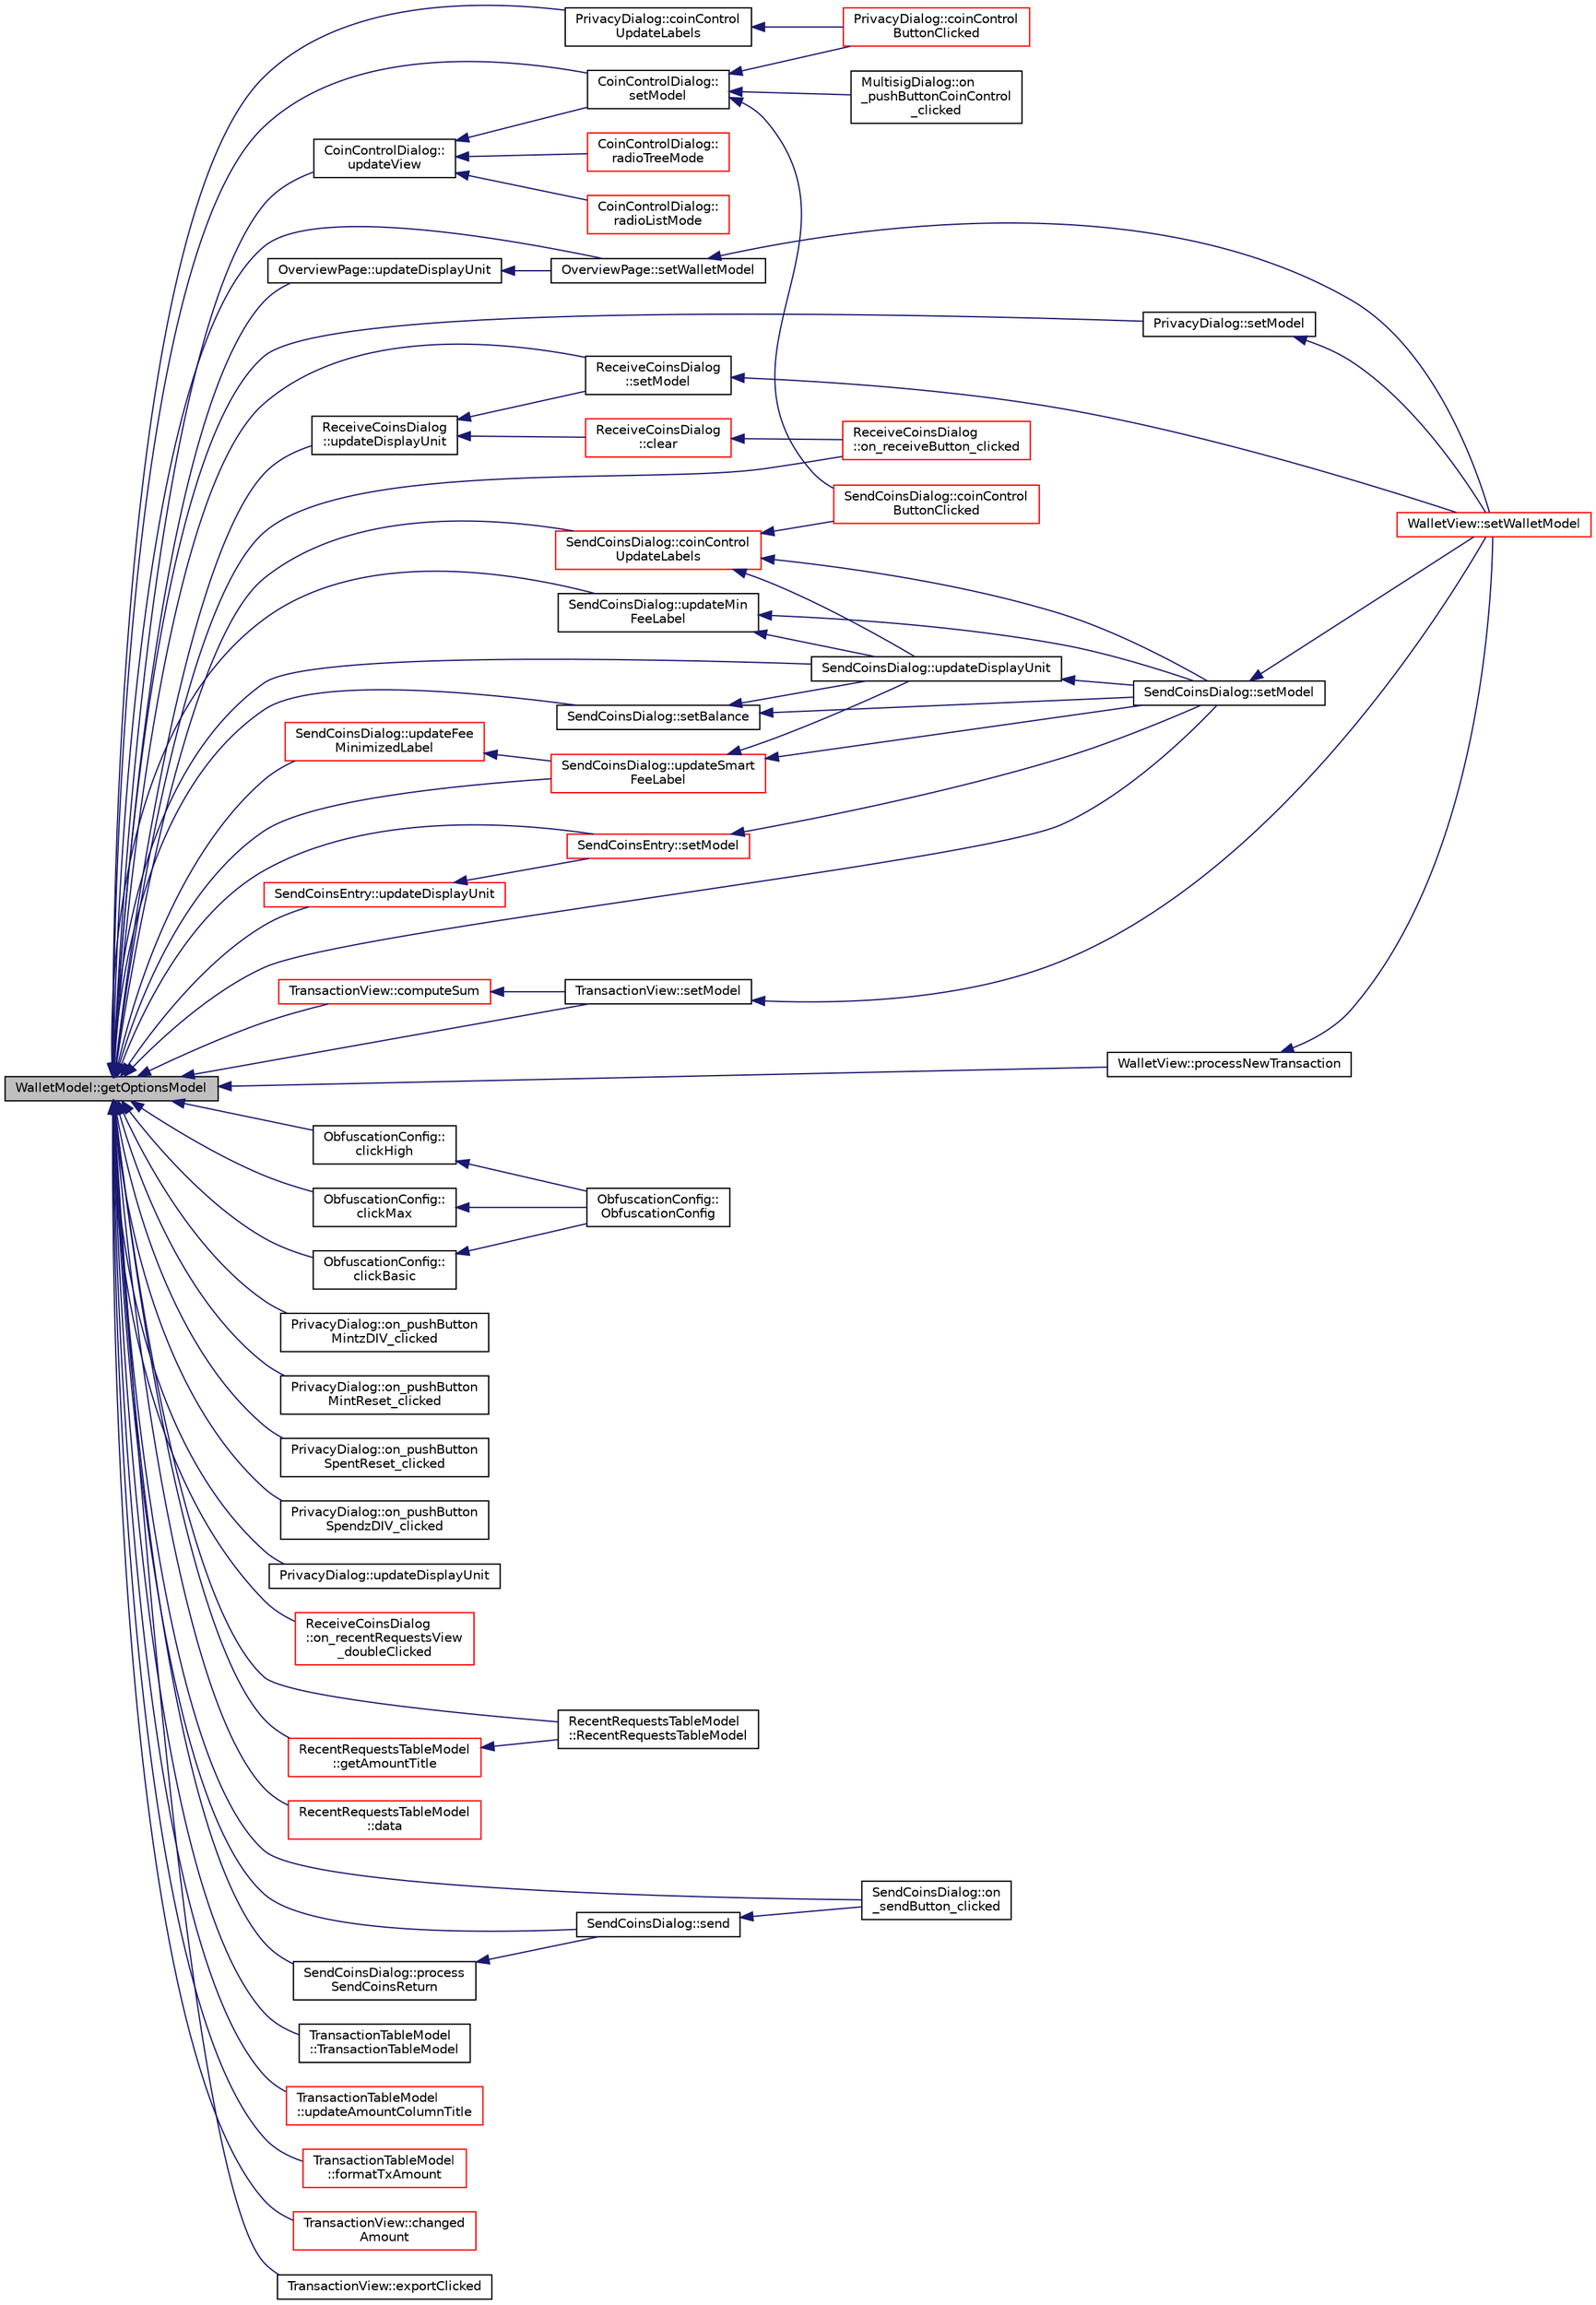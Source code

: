digraph "WalletModel::getOptionsModel"
{
  edge [fontname="Helvetica",fontsize="10",labelfontname="Helvetica",labelfontsize="10"];
  node [fontname="Helvetica",fontsize="10",shape=record];
  rankdir="LR";
  Node463 [label="WalletModel::getOptionsModel",height=0.2,width=0.4,color="black", fillcolor="grey75", style="filled", fontcolor="black"];
  Node463 -> Node464 [dir="back",color="midnightblue",fontsize="10",style="solid",fontname="Helvetica"];
  Node464 [label="CoinControlDialog::\lsetModel",height=0.2,width=0.4,color="black", fillcolor="white", style="filled",URL="$class_coin_control_dialog.html#a4c34a48574814089c54f763a22f5317a"];
  Node464 -> Node465 [dir="back",color="midnightblue",fontsize="10",style="solid",fontname="Helvetica"];
  Node465 [label="MultisigDialog::on\l_pushButtonCoinControl\l_clicked",height=0.2,width=0.4,color="black", fillcolor="white", style="filled",URL="$class_multisig_dialog.html#a3d21b360d294040f947ce6cc685dfdfa"];
  Node464 -> Node466 [dir="back",color="midnightblue",fontsize="10",style="solid",fontname="Helvetica"];
  Node466 [label="PrivacyDialog::coinControl\lButtonClicked",height=0.2,width=0.4,color="red", fillcolor="white", style="filled",URL="$class_privacy_dialog.html#a16488c5d2fb41caedb18e9a6c1a376bb"];
  Node464 -> Node468 [dir="back",color="midnightblue",fontsize="10",style="solid",fontname="Helvetica"];
  Node468 [label="SendCoinsDialog::coinControl\lButtonClicked",height=0.2,width=0.4,color="red", fillcolor="white", style="filled",URL="$class_send_coins_dialog.html#a59d757d9e4bea5b380eb480fd79cfb49"];
  Node463 -> Node470 [dir="back",color="midnightblue",fontsize="10",style="solid",fontname="Helvetica"];
  Node470 [label="CoinControlDialog::\lupdateView",height=0.2,width=0.4,color="black", fillcolor="white", style="filled",URL="$class_coin_control_dialog.html#aadea33050e5c1efd5eae8d2fcfa721f9"];
  Node470 -> Node464 [dir="back",color="midnightblue",fontsize="10",style="solid",fontname="Helvetica"];
  Node470 -> Node471 [dir="back",color="midnightblue",fontsize="10",style="solid",fontname="Helvetica"];
  Node471 [label="CoinControlDialog::\lradioTreeMode",height=0.2,width=0.4,color="red", fillcolor="white", style="filled",URL="$class_coin_control_dialog.html#a1990d478f3ffba666c358a4f1bd395ec"];
  Node470 -> Node473 [dir="back",color="midnightblue",fontsize="10",style="solid",fontname="Helvetica"];
  Node473 [label="CoinControlDialog::\lradioListMode",height=0.2,width=0.4,color="red", fillcolor="white", style="filled",URL="$class_coin_control_dialog.html#a775c6d290cb63667a434b09072094533"];
  Node463 -> Node474 [dir="back",color="midnightblue",fontsize="10",style="solid",fontname="Helvetica"];
  Node474 [label="ObfuscationConfig::\lclickBasic",height=0.2,width=0.4,color="black", fillcolor="white", style="filled",URL="$class_obfuscation_config.html#a4478e4438f798594008561b4247a339a"];
  Node474 -> Node475 [dir="back",color="midnightblue",fontsize="10",style="solid",fontname="Helvetica"];
  Node475 [label="ObfuscationConfig::\lObfuscationConfig",height=0.2,width=0.4,color="black", fillcolor="white", style="filled",URL="$class_obfuscation_config.html#ac94fd63ade751965b53de75df22aa499"];
  Node463 -> Node476 [dir="back",color="midnightblue",fontsize="10",style="solid",fontname="Helvetica"];
  Node476 [label="ObfuscationConfig::\lclickHigh",height=0.2,width=0.4,color="black", fillcolor="white", style="filled",URL="$class_obfuscation_config.html#ae40f0c381cdbd7af0bdf9690243a6fa7"];
  Node476 -> Node475 [dir="back",color="midnightblue",fontsize="10",style="solid",fontname="Helvetica"];
  Node463 -> Node477 [dir="back",color="midnightblue",fontsize="10",style="solid",fontname="Helvetica"];
  Node477 [label="ObfuscationConfig::\lclickMax",height=0.2,width=0.4,color="black", fillcolor="white", style="filled",URL="$class_obfuscation_config.html#a3ed9f33f928a0833534235ddae5ed95c"];
  Node477 -> Node475 [dir="back",color="midnightblue",fontsize="10",style="solid",fontname="Helvetica"];
  Node463 -> Node478 [dir="back",color="midnightblue",fontsize="10",style="solid",fontname="Helvetica"];
  Node478 [label="OverviewPage::setWalletModel",height=0.2,width=0.4,color="black", fillcolor="white", style="filled",URL="$class_overview_page.html#a2ed52a3a87e9c74fee38fa873c9bc71f"];
  Node478 -> Node479 [dir="back",color="midnightblue",fontsize="10",style="solid",fontname="Helvetica"];
  Node479 [label="WalletView::setWalletModel",height=0.2,width=0.4,color="red", fillcolor="white", style="filled",URL="$class_wallet_view.html#a0a37ff693a4f9c1e5ddc23f9cd3913be",tooltip="Set the wallet model. "];
  Node463 -> Node481 [dir="back",color="midnightblue",fontsize="10",style="solid",fontname="Helvetica"];
  Node481 [label="OverviewPage::updateDisplayUnit",height=0.2,width=0.4,color="black", fillcolor="white", style="filled",URL="$class_overview_page.html#a03f19b9afd9af4b72d9bba7b0c7cf900"];
  Node481 -> Node478 [dir="back",color="midnightblue",fontsize="10",style="solid",fontname="Helvetica"];
  Node463 -> Node482 [dir="back",color="midnightblue",fontsize="10",style="solid",fontname="Helvetica"];
  Node482 [label="PrivacyDialog::setModel",height=0.2,width=0.4,color="black", fillcolor="white", style="filled",URL="$class_privacy_dialog.html#a7a2e2a84934e59ff1ff88de325036472"];
  Node482 -> Node479 [dir="back",color="midnightblue",fontsize="10",style="solid",fontname="Helvetica"];
  Node463 -> Node483 [dir="back",color="midnightblue",fontsize="10",style="solid",fontname="Helvetica"];
  Node483 [label="PrivacyDialog::on_pushButton\lMintzDIV_clicked",height=0.2,width=0.4,color="black", fillcolor="white", style="filled",URL="$class_privacy_dialog.html#aa6bb4499ed540ba38114032bffc40249"];
  Node463 -> Node484 [dir="back",color="midnightblue",fontsize="10",style="solid",fontname="Helvetica"];
  Node484 [label="PrivacyDialog::on_pushButton\lMintReset_clicked",height=0.2,width=0.4,color="black", fillcolor="white", style="filled",URL="$class_privacy_dialog.html#a1a50924516087ce5810b2b2831567a31"];
  Node463 -> Node485 [dir="back",color="midnightblue",fontsize="10",style="solid",fontname="Helvetica"];
  Node485 [label="PrivacyDialog::on_pushButton\lSpentReset_clicked",height=0.2,width=0.4,color="black", fillcolor="white", style="filled",URL="$class_privacy_dialog.html#a4bbf07a37a93225e0ef7806d77ff3264"];
  Node463 -> Node486 [dir="back",color="midnightblue",fontsize="10",style="solid",fontname="Helvetica"];
  Node486 [label="PrivacyDialog::on_pushButton\lSpendzDIV_clicked",height=0.2,width=0.4,color="black", fillcolor="white", style="filled",URL="$class_privacy_dialog.html#accc35c0dac26d3f1bb94c83ae75e317b"];
  Node463 -> Node487 [dir="back",color="midnightblue",fontsize="10",style="solid",fontname="Helvetica"];
  Node487 [label="PrivacyDialog::coinControl\lUpdateLabels",height=0.2,width=0.4,color="black", fillcolor="white", style="filled",URL="$class_privacy_dialog.html#a721730d9cef00052728718f55bbf80d3"];
  Node487 -> Node466 [dir="back",color="midnightblue",fontsize="10",style="solid",fontname="Helvetica"];
  Node463 -> Node488 [dir="back",color="midnightblue",fontsize="10",style="solid",fontname="Helvetica"];
  Node488 [label="PrivacyDialog::updateDisplayUnit",height=0.2,width=0.4,color="black", fillcolor="white", style="filled",URL="$class_privacy_dialog.html#adad34954480b4f17fa84c5c68138483b"];
  Node463 -> Node489 [dir="back",color="midnightblue",fontsize="10",style="solid",fontname="Helvetica"];
  Node489 [label="ReceiveCoinsDialog\l::setModel",height=0.2,width=0.4,color="black", fillcolor="white", style="filled",URL="$class_receive_coins_dialog.html#a856e5bbe280d792004e97e703f42c7f8"];
  Node489 -> Node479 [dir="back",color="midnightblue",fontsize="10",style="solid",fontname="Helvetica"];
  Node463 -> Node490 [dir="back",color="midnightblue",fontsize="10",style="solid",fontname="Helvetica"];
  Node490 [label="ReceiveCoinsDialog\l::updateDisplayUnit",height=0.2,width=0.4,color="black", fillcolor="white", style="filled",URL="$class_receive_coins_dialog.html#a19eca7743c5326eee821bb8c0af234bb"];
  Node490 -> Node489 [dir="back",color="midnightblue",fontsize="10",style="solid",fontname="Helvetica"];
  Node490 -> Node491 [dir="back",color="midnightblue",fontsize="10",style="solid",fontname="Helvetica"];
  Node491 [label="ReceiveCoinsDialog\l::clear",height=0.2,width=0.4,color="red", fillcolor="white", style="filled",URL="$class_receive_coins_dialog.html#aaea0511f0ab43f1d2b23f8684d1edfc3"];
  Node491 -> Node495 [dir="back",color="midnightblue",fontsize="10",style="solid",fontname="Helvetica"];
  Node495 [label="ReceiveCoinsDialog\l::on_receiveButton_clicked",height=0.2,width=0.4,color="red", fillcolor="white", style="filled",URL="$class_receive_coins_dialog.html#a9db8de31f6889288cb22c061aa51e0cd"];
  Node463 -> Node495 [dir="back",color="midnightblue",fontsize="10",style="solid",fontname="Helvetica"];
  Node463 -> Node497 [dir="back",color="midnightblue",fontsize="10",style="solid",fontname="Helvetica"];
  Node497 [label="ReceiveCoinsDialog\l::on_recentRequestsView\l_doubleClicked",height=0.2,width=0.4,color="red", fillcolor="white", style="filled",URL="$class_receive_coins_dialog.html#a5eabd6106c8e3b275305b84c0303f314"];
  Node463 -> Node499 [dir="back",color="midnightblue",fontsize="10",style="solid",fontname="Helvetica"];
  Node499 [label="RecentRequestsTableModel\l::RecentRequestsTableModel",height=0.2,width=0.4,color="black", fillcolor="white", style="filled",URL="$class_recent_requests_table_model.html#ab3ef691b8c34e6d6e5ae0bdf7953a360"];
  Node463 -> Node500 [dir="back",color="midnightblue",fontsize="10",style="solid",fontname="Helvetica"];
  Node500 [label="RecentRequestsTableModel\l::data",height=0.2,width=0.4,color="red", fillcolor="white", style="filled",URL="$class_recent_requests_table_model.html#ad42929c480fc50cad83114ca5f2cc382"];
  Node463 -> Node506 [dir="back",color="midnightblue",fontsize="10",style="solid",fontname="Helvetica"];
  Node506 [label="RecentRequestsTableModel\l::getAmountTitle",height=0.2,width=0.4,color="red", fillcolor="white", style="filled",URL="$class_recent_requests_table_model.html#ab0116f41ff8773ec18e68205b2917301",tooltip="Gets title for amount column including current display unit if optionsModel reference available..."];
  Node506 -> Node499 [dir="back",color="midnightblue",fontsize="10",style="solid",fontname="Helvetica"];
  Node463 -> Node509 [dir="back",color="midnightblue",fontsize="10",style="solid",fontname="Helvetica"];
  Node509 [label="SendCoinsDialog::setModel",height=0.2,width=0.4,color="black", fillcolor="white", style="filled",URL="$class_send_coins_dialog.html#a73a6c1b1850a334ee652ac167713a2aa"];
  Node509 -> Node479 [dir="back",color="midnightblue",fontsize="10",style="solid",fontname="Helvetica"];
  Node463 -> Node510 [dir="back",color="midnightblue",fontsize="10",style="solid",fontname="Helvetica"];
  Node510 [label="SendCoinsDialog::on\l_sendButton_clicked",height=0.2,width=0.4,color="black", fillcolor="white", style="filled",URL="$class_send_coins_dialog.html#a2cab7cf9ea5040b9e2189297f7d3c764"];
  Node463 -> Node511 [dir="back",color="midnightblue",fontsize="10",style="solid",fontname="Helvetica"];
  Node511 [label="SendCoinsDialog::send",height=0.2,width=0.4,color="black", fillcolor="white", style="filled",URL="$class_send_coins_dialog.html#afd8d436a16ea7dba1276e8fdfdc8b2d3"];
  Node511 -> Node510 [dir="back",color="midnightblue",fontsize="10",style="solid",fontname="Helvetica"];
  Node463 -> Node512 [dir="back",color="midnightblue",fontsize="10",style="solid",fontname="Helvetica"];
  Node512 [label="SendCoinsDialog::setBalance",height=0.2,width=0.4,color="black", fillcolor="white", style="filled",URL="$class_send_coins_dialog.html#a5f778ec12cec433369144077d660a53d"];
  Node512 -> Node509 [dir="back",color="midnightblue",fontsize="10",style="solid",fontname="Helvetica"];
  Node512 -> Node513 [dir="back",color="midnightblue",fontsize="10",style="solid",fontname="Helvetica"];
  Node513 [label="SendCoinsDialog::updateDisplayUnit",height=0.2,width=0.4,color="black", fillcolor="white", style="filled",URL="$class_send_coins_dialog.html#a74815ad8502b126200b6fd2e59e9f042"];
  Node513 -> Node509 [dir="back",color="midnightblue",fontsize="10",style="solid",fontname="Helvetica"];
  Node463 -> Node513 [dir="back",color="midnightblue",fontsize="10",style="solid",fontname="Helvetica"];
  Node463 -> Node514 [dir="back",color="midnightblue",fontsize="10",style="solid",fontname="Helvetica"];
  Node514 [label="SendCoinsDialog::process\lSendCoinsReturn",height=0.2,width=0.4,color="black", fillcolor="white", style="filled",URL="$class_send_coins_dialog.html#a1b9b188bbf5ed580f8f1041afb5d3fd5"];
  Node514 -> Node511 [dir="back",color="midnightblue",fontsize="10",style="solid",fontname="Helvetica"];
  Node463 -> Node515 [dir="back",color="midnightblue",fontsize="10",style="solid",fontname="Helvetica"];
  Node515 [label="SendCoinsDialog::updateFee\lMinimizedLabel",height=0.2,width=0.4,color="red", fillcolor="white", style="filled",URL="$class_send_coins_dialog.html#a454df839e09d247a1df5d7994ba3208e"];
  Node515 -> Node517 [dir="back",color="midnightblue",fontsize="10",style="solid",fontname="Helvetica"];
  Node517 [label="SendCoinsDialog::updateSmart\lFeeLabel",height=0.2,width=0.4,color="red", fillcolor="white", style="filled",URL="$class_send_coins_dialog.html#ac42a9db733fbb2e06882660400c49517"];
  Node517 -> Node509 [dir="back",color="midnightblue",fontsize="10",style="solid",fontname="Helvetica"];
  Node517 -> Node513 [dir="back",color="midnightblue",fontsize="10",style="solid",fontname="Helvetica"];
  Node463 -> Node520 [dir="back",color="midnightblue",fontsize="10",style="solid",fontname="Helvetica"];
  Node520 [label="SendCoinsDialog::updateMin\lFeeLabel",height=0.2,width=0.4,color="black", fillcolor="white", style="filled",URL="$class_send_coins_dialog.html#a2fb31c54501a1599d0d192bfcf78d70b"];
  Node520 -> Node509 [dir="back",color="midnightblue",fontsize="10",style="solid",fontname="Helvetica"];
  Node520 -> Node513 [dir="back",color="midnightblue",fontsize="10",style="solid",fontname="Helvetica"];
  Node463 -> Node517 [dir="back",color="midnightblue",fontsize="10",style="solid",fontname="Helvetica"];
  Node463 -> Node521 [dir="back",color="midnightblue",fontsize="10",style="solid",fontname="Helvetica"];
  Node521 [label="SendCoinsDialog::coinControl\lUpdateLabels",height=0.2,width=0.4,color="red", fillcolor="white", style="filled",URL="$class_send_coins_dialog.html#ae4f429aabcaf309aa314b90049be2a74"];
  Node521 -> Node509 [dir="back",color="midnightblue",fontsize="10",style="solid",fontname="Helvetica"];
  Node521 -> Node513 [dir="back",color="midnightblue",fontsize="10",style="solid",fontname="Helvetica"];
  Node521 -> Node468 [dir="back",color="midnightblue",fontsize="10",style="solid",fontname="Helvetica"];
  Node463 -> Node538 [dir="back",color="midnightblue",fontsize="10",style="solid",fontname="Helvetica"];
  Node538 [label="SendCoinsEntry::setModel",height=0.2,width=0.4,color="red", fillcolor="white", style="filled",URL="$class_send_coins_entry.html#a831f8f9a63acd77b7d66d5393e12310b"];
  Node538 -> Node509 [dir="back",color="midnightblue",fontsize="10",style="solid",fontname="Helvetica"];
  Node463 -> Node539 [dir="back",color="midnightblue",fontsize="10",style="solid",fontname="Helvetica"];
  Node539 [label="SendCoinsEntry::updateDisplayUnit",height=0.2,width=0.4,color="red", fillcolor="white", style="filled",URL="$class_send_coins_entry.html#a6ff4bd5b370545bcfd6214e866ee33f3"];
  Node539 -> Node538 [dir="back",color="midnightblue",fontsize="10",style="solid",fontname="Helvetica"];
  Node463 -> Node541 [dir="back",color="midnightblue",fontsize="10",style="solid",fontname="Helvetica"];
  Node541 [label="TransactionTableModel\l::TransactionTableModel",height=0.2,width=0.4,color="black", fillcolor="white", style="filled",URL="$class_transaction_table_model.html#a6c10b7cab9804eee6df9e049a978dc62"];
  Node463 -> Node542 [dir="back",color="midnightblue",fontsize="10",style="solid",fontname="Helvetica"];
  Node542 [label="TransactionTableModel\l::updateAmountColumnTitle",height=0.2,width=0.4,color="red", fillcolor="white", style="filled",URL="$class_transaction_table_model.html#acbb6e7531f507369ad18b656ad7b3f10",tooltip="Updates the column title to \"Amount (DisplayUnit)\" and emits headerDataChanged() signal for table hea..."];
  Node463 -> Node544 [dir="back",color="midnightblue",fontsize="10",style="solid",fontname="Helvetica"];
  Node544 [label="TransactionTableModel\l::formatTxAmount",height=0.2,width=0.4,color="red", fillcolor="white", style="filled",URL="$class_transaction_table_model.html#a50d5ce8b658d01d82dbd439e33d362ee"];
  Node463 -> Node551 [dir="back",color="midnightblue",fontsize="10",style="solid",fontname="Helvetica"];
  Node551 [label="TransactionView::setModel",height=0.2,width=0.4,color="black", fillcolor="white", style="filled",URL="$class_transaction_view.html#a4920c2cd57d72eb50248948fa160c83c"];
  Node551 -> Node479 [dir="back",color="midnightblue",fontsize="10",style="solid",fontname="Helvetica"];
  Node463 -> Node552 [dir="back",color="midnightblue",fontsize="10",style="solid",fontname="Helvetica"];
  Node552 [label="TransactionView::changed\lAmount",height=0.2,width=0.4,color="red", fillcolor="white", style="filled",URL="$class_transaction_view.html#a0075048c06bb54da5c5e5d2691198984"];
  Node463 -> Node554 [dir="back",color="midnightblue",fontsize="10",style="solid",fontname="Helvetica"];
  Node554 [label="TransactionView::exportClicked",height=0.2,width=0.4,color="black", fillcolor="white", style="filled",URL="$class_transaction_view.html#a5983022ff1e5395f87de3c5728eff8da"];
  Node463 -> Node555 [dir="back",color="midnightblue",fontsize="10",style="solid",fontname="Helvetica"];
  Node555 [label="TransactionView::computeSum",height=0.2,width=0.4,color="red", fillcolor="white", style="filled",URL="$class_transaction_view.html#abb2ea48a61bb12a0dda9d63952adc50e",tooltip="Compute sum of all selected transactions. "];
  Node555 -> Node551 [dir="back",color="midnightblue",fontsize="10",style="solid",fontname="Helvetica"];
  Node463 -> Node550 [dir="back",color="midnightblue",fontsize="10",style="solid",fontname="Helvetica"];
  Node550 [label="WalletView::processNewTransaction",height=0.2,width=0.4,color="black", fillcolor="white", style="filled",URL="$class_wallet_view.html#addde7d2260658ee06f47f9c095a8cb2a",tooltip="Show incoming transaction notification for new transactions. "];
  Node550 -> Node479 [dir="back",color="midnightblue",fontsize="10",style="solid",fontname="Helvetica"];
}
